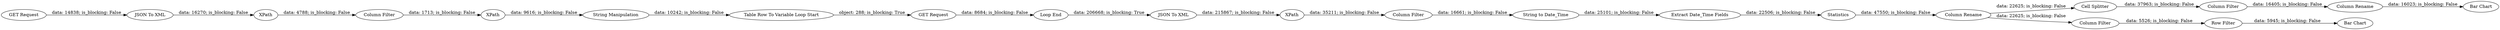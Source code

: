 digraph {
	"4030406890515245757_27" [label="Column Rename"]
	"4030406890515245757_32" [label="Column Rename"]
	"4030406890515245757_11" [label="GET Request"]
	"4030406890515245757_23" [label="Bar Chart"]
	"4030406890515245757_13" [label="JSON To XML"]
	"4030406890515245757_29" [label="Row Filter"]
	"4030406890515245757_25" [label=Statistics]
	"4030406890515245757_4" [label=XPath]
	"4030406890515245757_10" [label="String Manipulation"]
	"4030406890515245757_19" [label="String to Date_Time"]
	"4030406890515245757_12" [label="Loop End"]
	"4030406890515245757_5" [label="Column Filter"]
	"4030406890515245757_31" [label="Column Filter"]
	"4030406890515245757_15" [label="Column Filter"]
	"4030406890515245757_24" [label="Extract Date_Time Fields"]
	"4030406890515245757_30" [label="Cell Splitter"]
	"4030406890515245757_9" [label="Table Row To Variable Loop Start"]
	"4030406890515245757_14" [label=XPath]
	"4030406890515245757_28" [label="Column Filter"]
	"4030406890515245757_26" [label="Bar Chart"]
	"4030406890515245757_8" [label=XPath]
	"4030406890515245757_2" [label="JSON To XML"]
	"4030406890515245757_1" [label="GET Request"]
	"4030406890515245757_32" -> "4030406890515245757_23" [label="data: 16023; is_blocking: False"]
	"4030406890515245757_31" -> "4030406890515245757_32" [label="data: 16405; is_blocking: False"]
	"4030406890515245757_11" -> "4030406890515245757_12" [label="data: 8684; is_blocking: False"]
	"4030406890515245757_28" -> "4030406890515245757_29" [label="data: 5526; is_blocking: False"]
	"4030406890515245757_15" -> "4030406890515245757_19" [label="data: 16661; is_blocking: False"]
	"4030406890515245757_27" -> "4030406890515245757_30" [label="data: 22625; is_blocking: False"]
	"4030406890515245757_25" -> "4030406890515245757_27" [label="data: 47550; is_blocking: False"]
	"4030406890515245757_5" -> "4030406890515245757_8" [label="data: 1713; is_blocking: False"]
	"4030406890515245757_13" -> "4030406890515245757_14" [label="data: 215867; is_blocking: False"]
	"4030406890515245757_27" -> "4030406890515245757_28" [label="data: 22625; is_blocking: False"]
	"4030406890515245757_1" -> "4030406890515245757_2" [label="data: 14838; is_blocking: False"]
	"4030406890515245757_9" -> "4030406890515245757_11" [label="object: 288; is_blocking: True"]
	"4030406890515245757_29" -> "4030406890515245757_26" [label="data: 5945; is_blocking: False"]
	"4030406890515245757_14" -> "4030406890515245757_15" [label="data: 35211; is_blocking: False"]
	"4030406890515245757_8" -> "4030406890515245757_10" [label="data: 9616; is_blocking: False"]
	"4030406890515245757_19" -> "4030406890515245757_24" [label="data: 25101; is_blocking: False"]
	"4030406890515245757_24" -> "4030406890515245757_25" [label="data: 22506; is_blocking: False"]
	"4030406890515245757_2" -> "4030406890515245757_4" [label="data: 16270; is_blocking: False"]
	"4030406890515245757_12" -> "4030406890515245757_13" [label="data: 206668; is_blocking: True"]
	"4030406890515245757_4" -> "4030406890515245757_5" [label="data: 4788; is_blocking: False"]
	"4030406890515245757_30" -> "4030406890515245757_31" [label="data: 37963; is_blocking: False"]
	"4030406890515245757_10" -> "4030406890515245757_9" [label="data: 10242; is_blocking: False"]
	rankdir=LR
}
